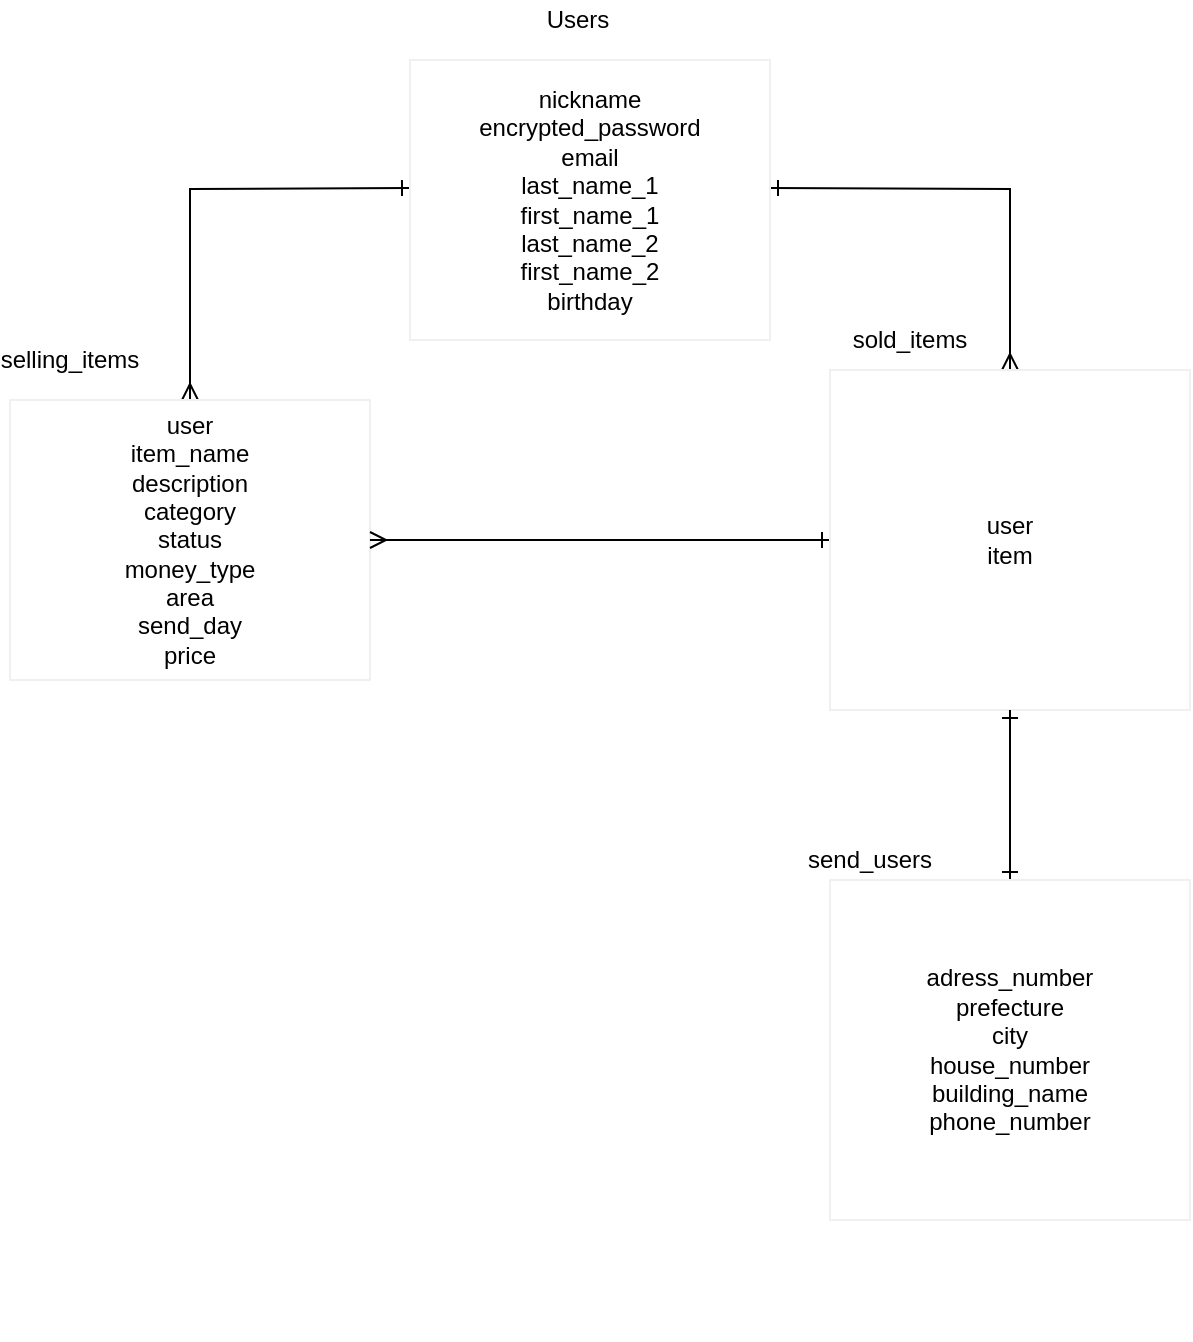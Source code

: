 <mxfile version="13.6.5">
    <diagram id="WGfRQZJhwBJlun3SOLOL" name="ページ1">
        <mxGraphModel dx="898" dy="680" grid="1" gridSize="10" guides="1" tooltips="1" connect="1" arrows="1" fold="1" page="1" pageScale="1" pageWidth="827" pageHeight="1169" math="0" shadow="0">
            <root>
                <mxCell id="0"/>
                <mxCell id="1" parent="0"/>
                <mxCell id="124" style="edgeStyle=orthogonalEdgeStyle;rounded=0;orthogonalLoop=1;jettySize=auto;html=1;exitX=0;exitY=0.5;exitDx=0;exitDy=0;entryX=0.5;entryY=0;entryDx=0;entryDy=0;endArrow=ERmany;endFill=0;startArrow=ERone;startFill=0;" parent="1" target="231" edge="1">
                    <mxGeometry relative="1" as="geometry">
                        <mxPoint x="330" y="144" as="sourcePoint"/>
                        <mxPoint x="210" y="340" as="targetPoint"/>
                    </mxGeometry>
                </mxCell>
                <mxCell id="127" style="edgeStyle=orthogonalEdgeStyle;rounded=0;orthogonalLoop=1;jettySize=auto;html=1;exitX=1;exitY=0.5;exitDx=0;exitDy=0;entryX=0.5;entryY=0;entryDx=0;entryDy=0;endArrow=ERmany;endFill=0;startArrow=ERone;startFill=0;" parent="1" target="232" edge="1">
                    <mxGeometry relative="1" as="geometry">
                        <mxPoint x="626" y="340" as="targetPoint"/>
                        <mxPoint x="510" y="144" as="sourcePoint"/>
                    </mxGeometry>
                </mxCell>
                <mxCell id="228" value="nickname&lt;br&gt;encrypted_password&lt;br&gt;email&lt;br&gt;last_name_1&lt;br&gt;first_name_1&lt;br&gt;last_name_2&lt;br&gt;first_name_2&lt;br&gt;birthday" style="text;fillColor=none;html=1;whiteSpace=wrap;verticalAlign=middle;overflow=hidden;strokeColor=#f0f0f0;align=center;" parent="1" vertex="1">
                    <mxGeometry x="330" y="80" width="180" height="140" as="geometry"/>
                </mxCell>
                <mxCell id="231" value="user&lt;br&gt;item_name&lt;br&gt;description&lt;br&gt;category&lt;br&gt;status&lt;br&gt;money_type&lt;br&gt;area&lt;br&gt;send_day&lt;br&gt;price" style="text;fillColor=none;html=1;whiteSpace=wrap;verticalAlign=middle;overflow=hidden;strokeColor=#f0f0f0;align=center;" parent="1" vertex="1">
                    <mxGeometry x="130" y="250" width="180" height="140" as="geometry"/>
                </mxCell>
                <mxCell id="239" style="edgeStyle=orthogonalEdgeStyle;rounded=0;orthogonalLoop=1;jettySize=auto;html=1;exitX=0;exitY=0.5;exitDx=0;exitDy=0;entryX=1;entryY=0.5;entryDx=0;entryDy=0;startArrow=ERone;startFill=0;endArrow=ERmany;endFill=0;" parent="1" source="232" target="231" edge="1">
                    <mxGeometry relative="1" as="geometry">
                        <mxPoint x="310" y="425" as="targetPoint"/>
                    </mxGeometry>
                </mxCell>
                <mxCell id="232" value="user&lt;br&gt;item" style="text;fillColor=none;html=1;whiteSpace=wrap;verticalAlign=middle;overflow=hidden;strokeColor=#f0f0f0;align=center;" parent="1" vertex="1">
                    <mxGeometry x="540" y="235" width="180" height="170" as="geometry"/>
                </mxCell>
                <mxCell id="233" value="Users" style="text;html=1;strokeColor=none;fillColor=none;align=center;verticalAlign=middle;whiteSpace=wrap;rounded=0;" parent="1" vertex="1">
                    <mxGeometry x="394" y="50" width="40" height="20" as="geometry"/>
                </mxCell>
                <mxCell id="234" value="selling_items" style="text;html=1;strokeColor=none;fillColor=none;align=center;verticalAlign=middle;whiteSpace=wrap;rounded=0;" parent="1" vertex="1">
                    <mxGeometry x="140" y="220" width="40" height="20" as="geometry"/>
                </mxCell>
                <mxCell id="235" value="sold_items" style="text;html=1;strokeColor=none;fillColor=none;align=center;verticalAlign=middle;whiteSpace=wrap;rounded=0;" parent="1" vertex="1">
                    <mxGeometry x="560" y="210" width="40" height="20" as="geometry"/>
                </mxCell>
                <mxCell id="238" style="edgeStyle=orthogonalEdgeStyle;rounded=0;orthogonalLoop=1;jettySize=auto;html=1;exitX=0.5;exitY=1;exitDx=0;exitDy=0;" parent="1" source="235" target="235" edge="1">
                    <mxGeometry relative="1" as="geometry"/>
                </mxCell>
                <mxCell id="242" value="&lt;div&gt;&lt;br&gt;&lt;/div&gt;" style="text;strokeColor=none;fillColor=none;html=1;whiteSpace=wrap;verticalAlign=middle;overflow=hidden;" parent="1" vertex="1">
                    <mxGeometry x="570" y="640" width="100" height="80" as="geometry"/>
                </mxCell>
                <mxCell id="244" value="" style="edgeStyle=orthogonalEdgeStyle;rounded=0;orthogonalLoop=1;jettySize=auto;html=1;startArrow=ERone;startFill=0;endArrow=ERone;endFill=0;" parent="1" source="243" target="232" edge="1">
                    <mxGeometry relative="1" as="geometry"/>
                </mxCell>
                <mxCell id="243" value="adress_number&lt;br&gt;prefecture&lt;br&gt;city&lt;br&gt;house_number&lt;br&gt;building_name&lt;br&gt;phone_number" style="text;fillColor=none;html=1;whiteSpace=wrap;verticalAlign=middle;overflow=hidden;strokeColor=#f0f0f0;align=center;" parent="1" vertex="1">
                    <mxGeometry x="540" y="490" width="180" height="170" as="geometry"/>
                </mxCell>
                <mxCell id="245" value="send_users" style="text;html=1;strokeColor=none;fillColor=none;align=center;verticalAlign=middle;whiteSpace=wrap;rounded=0;" parent="1" vertex="1">
                    <mxGeometry x="540" y="470" width="40" height="20" as="geometry"/>
                </mxCell>
            </root>
        </mxGraphModel>
    </diagram>
</mxfile>